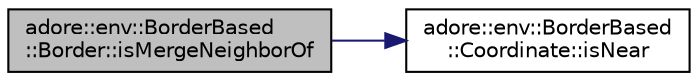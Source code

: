 digraph "adore::env::BorderBased::Border::isMergeNeighborOf"
{
 // LATEX_PDF_SIZE
  edge [fontname="Helvetica",fontsize="10",labelfontname="Helvetica",labelfontsize="10"];
  node [fontname="Helvetica",fontsize="10",shape=record];
  rankdir="LR";
  Node1 [label="adore::env::BorderBased\l::Border::isMergeNeighborOf",height=0.2,width=0.4,color="black", fillcolor="grey75", style="filled", fontcolor="black",tooltip="Check whether the border and its left neighbor end at the same point as the potential merge neighbor."];
  Node1 -> Node2 [color="midnightblue",fontsize="10",style="solid",fontname="Helvetica"];
  Node2 [label="adore::env::BorderBased\l::Coordinate::isNear",height=0.2,width=0.4,color="black", fillcolor="white", style="filled",URL="$structadore_1_1env_1_1BorderBased_1_1Coordinate.html#a29c83e934340f40cfa66dab2e7982d20",tooltip="Check whether the Coordinate is near to another Coordinate."];
}
